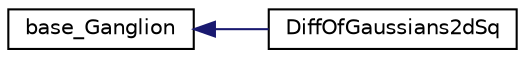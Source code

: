 digraph G
{
  edge [fontname="Helvetica",fontsize="10",labelfontname="Helvetica",labelfontsize="10"];
  node [fontname="Helvetica",fontsize="10",shape=record];
  rankdir="LR";
  Node1 [label="base_Ganglion",height=0.2,width=0.4,color="black", fillcolor="white", style="filled",URL="$classbase__Ganglion.html",tooltip="base class for modeling retinal ganglion cells"];
  Node1 -> Node2 [dir="back",color="midnightblue",fontsize="10",style="solid",fontname="Helvetica"];
  Node2 [label="DiffOfGaussians2dSq",height=0.2,width=0.4,color="black", fillcolor="white", style="filled",URL="$classDiffOfGaussians2dSq.html",tooltip="Model Retinal Ganglion cells using two-dimensionaldifference of gaussians class."];
}
